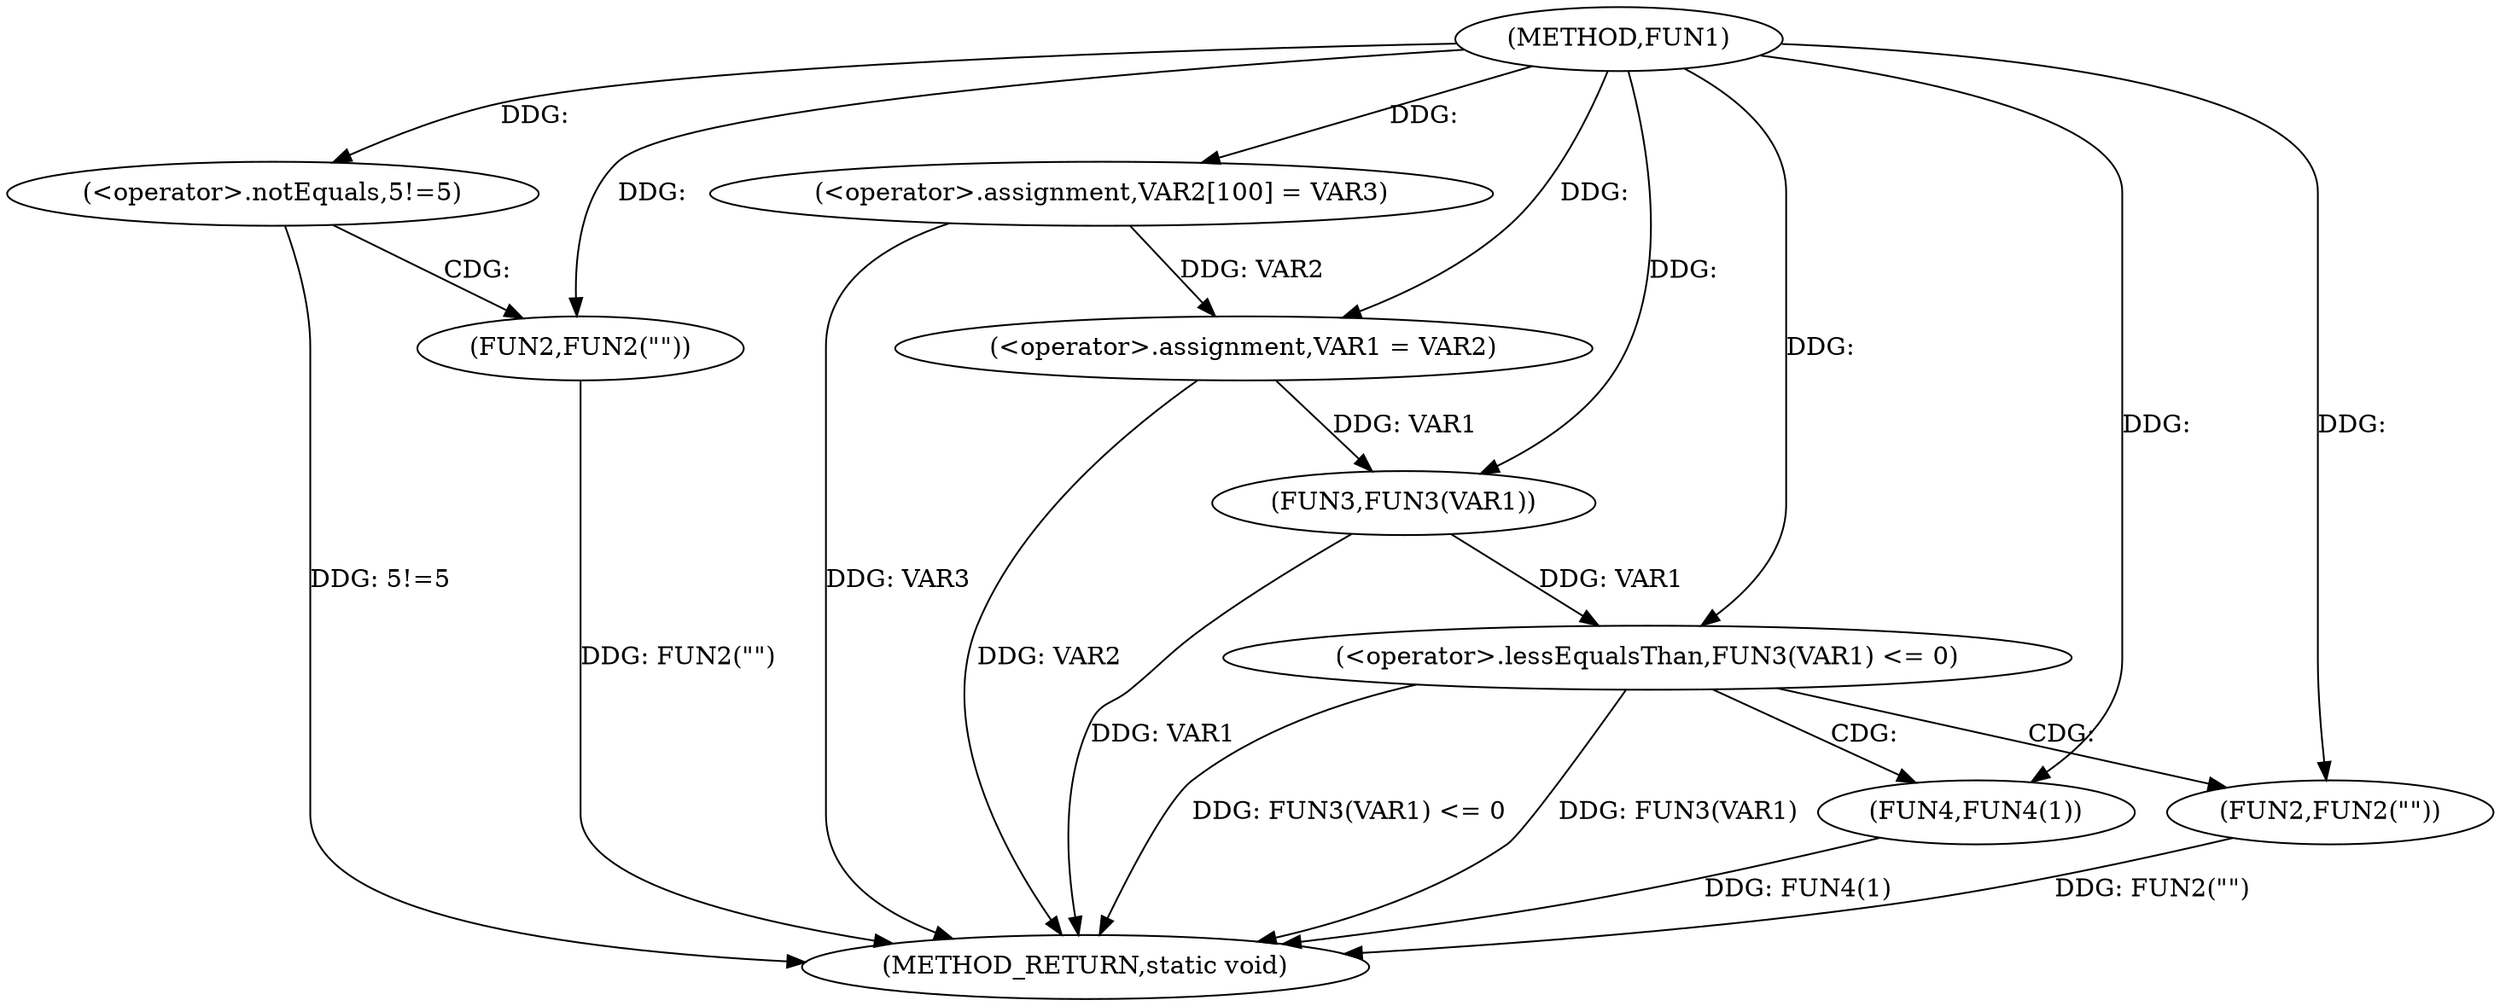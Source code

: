 digraph FUN1 {  
"1000100" [label = "(METHOD,FUN1)" ]
"1000129" [label = "(METHOD_RETURN,static void)" ]
"1000104" [label = "(<operator>.assignment,VAR2[100] = VAR3)" ]
"1000107" [label = "(<operator>.assignment,VAR1 = VAR2)" ]
"1000111" [label = "(<operator>.notEquals,5!=5)" ]
"1000115" [label = "(FUN2,FUN2(\"\"))" ]
"1000120" [label = "(<operator>.lessEqualsThan,FUN3(VAR1) <= 0)" ]
"1000121" [label = "(FUN3,FUN3(VAR1))" ]
"1000125" [label = "(FUN2,FUN2(\"\"))" ]
"1000127" [label = "(FUN4,FUN4(1))" ]
  "1000125" -> "1000129"  [ label = "DDG: FUN2(\"\")"] 
  "1000127" -> "1000129"  [ label = "DDG: FUN4(1)"] 
  "1000120" -> "1000129"  [ label = "DDG: FUN3(VAR1) <= 0"] 
  "1000121" -> "1000129"  [ label = "DDG: VAR1"] 
  "1000111" -> "1000129"  [ label = "DDG: 5!=5"] 
  "1000115" -> "1000129"  [ label = "DDG: FUN2(\"\")"] 
  "1000120" -> "1000129"  [ label = "DDG: FUN3(VAR1)"] 
  "1000104" -> "1000129"  [ label = "DDG: VAR3"] 
  "1000107" -> "1000129"  [ label = "DDG: VAR2"] 
  "1000100" -> "1000104"  [ label = "DDG: "] 
  "1000104" -> "1000107"  [ label = "DDG: VAR2"] 
  "1000100" -> "1000107"  [ label = "DDG: "] 
  "1000100" -> "1000111"  [ label = "DDG: "] 
  "1000100" -> "1000115"  [ label = "DDG: "] 
  "1000121" -> "1000120"  [ label = "DDG: VAR1"] 
  "1000107" -> "1000121"  [ label = "DDG: VAR1"] 
  "1000100" -> "1000121"  [ label = "DDG: "] 
  "1000100" -> "1000120"  [ label = "DDG: "] 
  "1000100" -> "1000125"  [ label = "DDG: "] 
  "1000100" -> "1000127"  [ label = "DDG: "] 
  "1000111" -> "1000115"  [ label = "CDG: "] 
  "1000120" -> "1000125"  [ label = "CDG: "] 
  "1000120" -> "1000127"  [ label = "CDG: "] 
}
